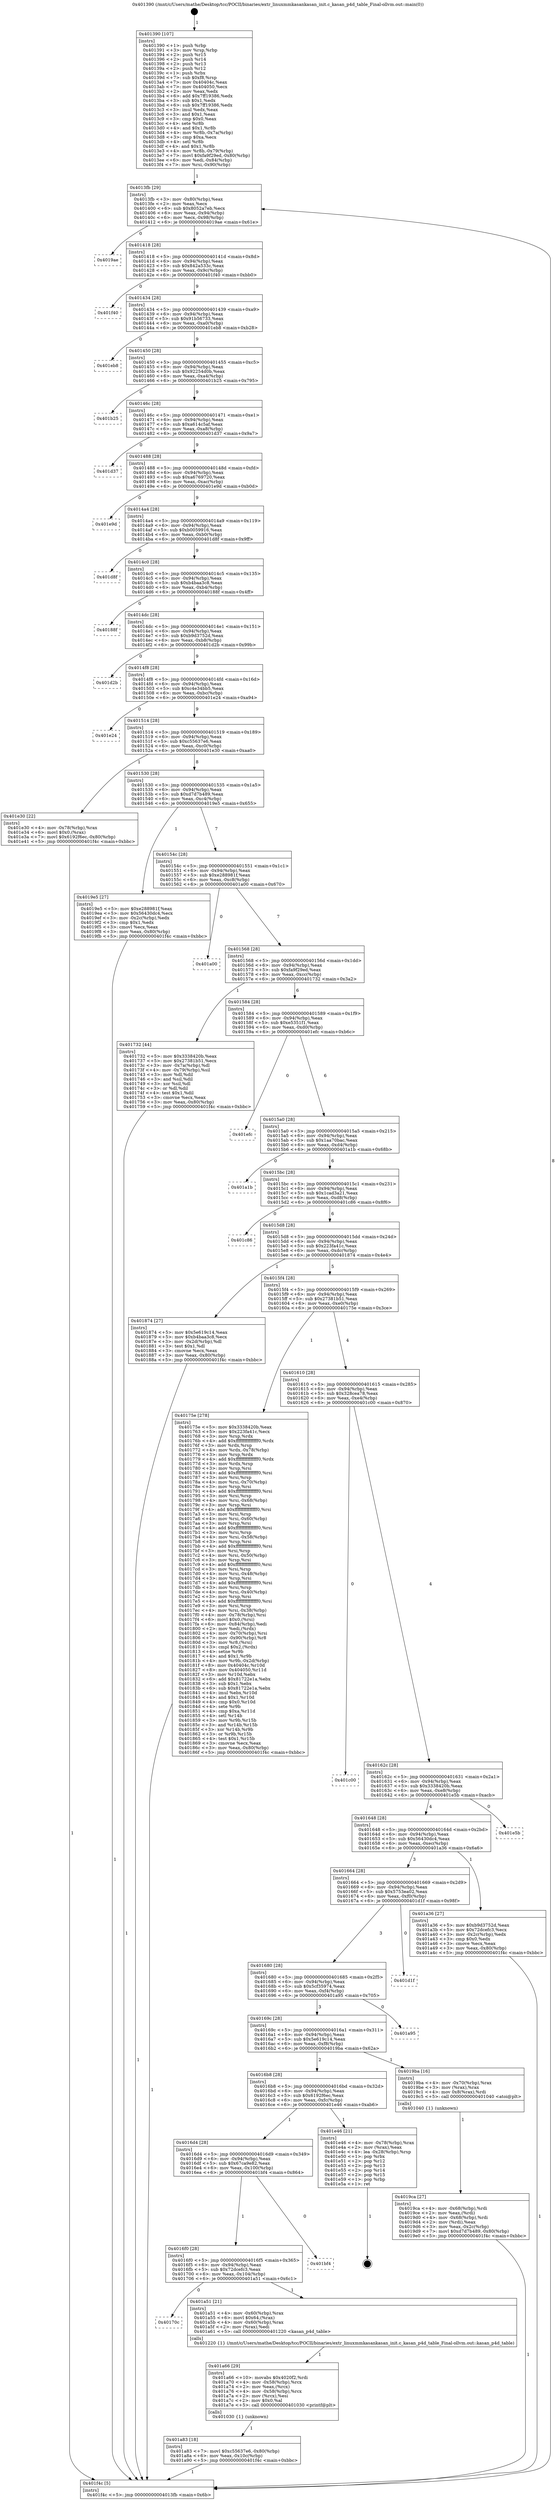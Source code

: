 digraph "0x401390" {
  label = "0x401390 (/mnt/c/Users/mathe/Desktop/tcc/POCII/binaries/extr_linuxmmkasankasan_init.c_kasan_p4d_table_Final-ollvm.out::main(0))"
  labelloc = "t"
  node[shape=record]

  Entry [label="",width=0.3,height=0.3,shape=circle,fillcolor=black,style=filled]
  "0x4013fb" [label="{
     0x4013fb [29]\l
     | [instrs]\l
     &nbsp;&nbsp;0x4013fb \<+3\>: mov -0x80(%rbp),%eax\l
     &nbsp;&nbsp;0x4013fe \<+2\>: mov %eax,%ecx\l
     &nbsp;&nbsp;0x401400 \<+6\>: sub $0x8052a7eb,%ecx\l
     &nbsp;&nbsp;0x401406 \<+6\>: mov %eax,-0x94(%rbp)\l
     &nbsp;&nbsp;0x40140c \<+6\>: mov %ecx,-0x98(%rbp)\l
     &nbsp;&nbsp;0x401412 \<+6\>: je 00000000004019ae \<main+0x61e\>\l
  }"]
  "0x4019ae" [label="{
     0x4019ae\l
  }", style=dashed]
  "0x401418" [label="{
     0x401418 [28]\l
     | [instrs]\l
     &nbsp;&nbsp;0x401418 \<+5\>: jmp 000000000040141d \<main+0x8d\>\l
     &nbsp;&nbsp;0x40141d \<+6\>: mov -0x94(%rbp),%eax\l
     &nbsp;&nbsp;0x401423 \<+5\>: sub $0x842a533c,%eax\l
     &nbsp;&nbsp;0x401428 \<+6\>: mov %eax,-0x9c(%rbp)\l
     &nbsp;&nbsp;0x40142e \<+6\>: je 0000000000401f40 \<main+0xbb0\>\l
  }"]
  Exit [label="",width=0.3,height=0.3,shape=circle,fillcolor=black,style=filled,peripheries=2]
  "0x401f40" [label="{
     0x401f40\l
  }", style=dashed]
  "0x401434" [label="{
     0x401434 [28]\l
     | [instrs]\l
     &nbsp;&nbsp;0x401434 \<+5\>: jmp 0000000000401439 \<main+0xa9\>\l
     &nbsp;&nbsp;0x401439 \<+6\>: mov -0x94(%rbp),%eax\l
     &nbsp;&nbsp;0x40143f \<+5\>: sub $0x91b56733,%eax\l
     &nbsp;&nbsp;0x401444 \<+6\>: mov %eax,-0xa0(%rbp)\l
     &nbsp;&nbsp;0x40144a \<+6\>: je 0000000000401eb8 \<main+0xb28\>\l
  }"]
  "0x401a83" [label="{
     0x401a83 [18]\l
     | [instrs]\l
     &nbsp;&nbsp;0x401a83 \<+7\>: movl $0xc55637e6,-0x80(%rbp)\l
     &nbsp;&nbsp;0x401a8a \<+6\>: mov %eax,-0x10c(%rbp)\l
     &nbsp;&nbsp;0x401a90 \<+5\>: jmp 0000000000401f4c \<main+0xbbc\>\l
  }"]
  "0x401eb8" [label="{
     0x401eb8\l
  }", style=dashed]
  "0x401450" [label="{
     0x401450 [28]\l
     | [instrs]\l
     &nbsp;&nbsp;0x401450 \<+5\>: jmp 0000000000401455 \<main+0xc5\>\l
     &nbsp;&nbsp;0x401455 \<+6\>: mov -0x94(%rbp),%eax\l
     &nbsp;&nbsp;0x40145b \<+5\>: sub $0x92254d0b,%eax\l
     &nbsp;&nbsp;0x401460 \<+6\>: mov %eax,-0xa4(%rbp)\l
     &nbsp;&nbsp;0x401466 \<+6\>: je 0000000000401b25 \<main+0x795\>\l
  }"]
  "0x401a66" [label="{
     0x401a66 [29]\l
     | [instrs]\l
     &nbsp;&nbsp;0x401a66 \<+10\>: movabs $0x4020f2,%rdi\l
     &nbsp;&nbsp;0x401a70 \<+4\>: mov -0x58(%rbp),%rcx\l
     &nbsp;&nbsp;0x401a74 \<+2\>: mov %eax,(%rcx)\l
     &nbsp;&nbsp;0x401a76 \<+4\>: mov -0x58(%rbp),%rcx\l
     &nbsp;&nbsp;0x401a7a \<+2\>: mov (%rcx),%esi\l
     &nbsp;&nbsp;0x401a7c \<+2\>: mov $0x0,%al\l
     &nbsp;&nbsp;0x401a7e \<+5\>: call 0000000000401030 \<printf@plt\>\l
     | [calls]\l
     &nbsp;&nbsp;0x401030 \{1\} (unknown)\l
  }"]
  "0x401b25" [label="{
     0x401b25\l
  }", style=dashed]
  "0x40146c" [label="{
     0x40146c [28]\l
     | [instrs]\l
     &nbsp;&nbsp;0x40146c \<+5\>: jmp 0000000000401471 \<main+0xe1\>\l
     &nbsp;&nbsp;0x401471 \<+6\>: mov -0x94(%rbp),%eax\l
     &nbsp;&nbsp;0x401477 \<+5\>: sub $0xa614c5af,%eax\l
     &nbsp;&nbsp;0x40147c \<+6\>: mov %eax,-0xa8(%rbp)\l
     &nbsp;&nbsp;0x401482 \<+6\>: je 0000000000401d37 \<main+0x9a7\>\l
  }"]
  "0x40170c" [label="{
     0x40170c\l
  }", style=dashed]
  "0x401d37" [label="{
     0x401d37\l
  }", style=dashed]
  "0x401488" [label="{
     0x401488 [28]\l
     | [instrs]\l
     &nbsp;&nbsp;0x401488 \<+5\>: jmp 000000000040148d \<main+0xfd\>\l
     &nbsp;&nbsp;0x40148d \<+6\>: mov -0x94(%rbp),%eax\l
     &nbsp;&nbsp;0x401493 \<+5\>: sub $0xa6769720,%eax\l
     &nbsp;&nbsp;0x401498 \<+6\>: mov %eax,-0xac(%rbp)\l
     &nbsp;&nbsp;0x40149e \<+6\>: je 0000000000401e9d \<main+0xb0d\>\l
  }"]
  "0x401a51" [label="{
     0x401a51 [21]\l
     | [instrs]\l
     &nbsp;&nbsp;0x401a51 \<+4\>: mov -0x60(%rbp),%rax\l
     &nbsp;&nbsp;0x401a55 \<+6\>: movl $0x64,(%rax)\l
     &nbsp;&nbsp;0x401a5b \<+4\>: mov -0x60(%rbp),%rax\l
     &nbsp;&nbsp;0x401a5f \<+2\>: mov (%rax),%edi\l
     &nbsp;&nbsp;0x401a61 \<+5\>: call 0000000000401220 \<kasan_p4d_table\>\l
     | [calls]\l
     &nbsp;&nbsp;0x401220 \{1\} (/mnt/c/Users/mathe/Desktop/tcc/POCII/binaries/extr_linuxmmkasankasan_init.c_kasan_p4d_table_Final-ollvm.out::kasan_p4d_table)\l
  }"]
  "0x401e9d" [label="{
     0x401e9d\l
  }", style=dashed]
  "0x4014a4" [label="{
     0x4014a4 [28]\l
     | [instrs]\l
     &nbsp;&nbsp;0x4014a4 \<+5\>: jmp 00000000004014a9 \<main+0x119\>\l
     &nbsp;&nbsp;0x4014a9 \<+6\>: mov -0x94(%rbp),%eax\l
     &nbsp;&nbsp;0x4014af \<+5\>: sub $0xb0059916,%eax\l
     &nbsp;&nbsp;0x4014b4 \<+6\>: mov %eax,-0xb0(%rbp)\l
     &nbsp;&nbsp;0x4014ba \<+6\>: je 0000000000401d8f \<main+0x9ff\>\l
  }"]
  "0x4016f0" [label="{
     0x4016f0 [28]\l
     | [instrs]\l
     &nbsp;&nbsp;0x4016f0 \<+5\>: jmp 00000000004016f5 \<main+0x365\>\l
     &nbsp;&nbsp;0x4016f5 \<+6\>: mov -0x94(%rbp),%eax\l
     &nbsp;&nbsp;0x4016fb \<+5\>: sub $0x72dcefc3,%eax\l
     &nbsp;&nbsp;0x401700 \<+6\>: mov %eax,-0x104(%rbp)\l
     &nbsp;&nbsp;0x401706 \<+6\>: je 0000000000401a51 \<main+0x6c1\>\l
  }"]
  "0x401d8f" [label="{
     0x401d8f\l
  }", style=dashed]
  "0x4014c0" [label="{
     0x4014c0 [28]\l
     | [instrs]\l
     &nbsp;&nbsp;0x4014c0 \<+5\>: jmp 00000000004014c5 \<main+0x135\>\l
     &nbsp;&nbsp;0x4014c5 \<+6\>: mov -0x94(%rbp),%eax\l
     &nbsp;&nbsp;0x4014cb \<+5\>: sub $0xb4baa3c8,%eax\l
     &nbsp;&nbsp;0x4014d0 \<+6\>: mov %eax,-0xb4(%rbp)\l
     &nbsp;&nbsp;0x4014d6 \<+6\>: je 000000000040188f \<main+0x4ff\>\l
  }"]
  "0x401bf4" [label="{
     0x401bf4\l
  }", style=dashed]
  "0x40188f" [label="{
     0x40188f\l
  }", style=dashed]
  "0x4014dc" [label="{
     0x4014dc [28]\l
     | [instrs]\l
     &nbsp;&nbsp;0x4014dc \<+5\>: jmp 00000000004014e1 \<main+0x151\>\l
     &nbsp;&nbsp;0x4014e1 \<+6\>: mov -0x94(%rbp),%eax\l
     &nbsp;&nbsp;0x4014e7 \<+5\>: sub $0xb9d3752d,%eax\l
     &nbsp;&nbsp;0x4014ec \<+6\>: mov %eax,-0xb8(%rbp)\l
     &nbsp;&nbsp;0x4014f2 \<+6\>: je 0000000000401d2b \<main+0x99b\>\l
  }"]
  "0x4016d4" [label="{
     0x4016d4 [28]\l
     | [instrs]\l
     &nbsp;&nbsp;0x4016d4 \<+5\>: jmp 00000000004016d9 \<main+0x349\>\l
     &nbsp;&nbsp;0x4016d9 \<+6\>: mov -0x94(%rbp),%eax\l
     &nbsp;&nbsp;0x4016df \<+5\>: sub $0x67ca9e82,%eax\l
     &nbsp;&nbsp;0x4016e4 \<+6\>: mov %eax,-0x100(%rbp)\l
     &nbsp;&nbsp;0x4016ea \<+6\>: je 0000000000401bf4 \<main+0x864\>\l
  }"]
  "0x401d2b" [label="{
     0x401d2b\l
  }", style=dashed]
  "0x4014f8" [label="{
     0x4014f8 [28]\l
     | [instrs]\l
     &nbsp;&nbsp;0x4014f8 \<+5\>: jmp 00000000004014fd \<main+0x16d\>\l
     &nbsp;&nbsp;0x4014fd \<+6\>: mov -0x94(%rbp),%eax\l
     &nbsp;&nbsp;0x401503 \<+5\>: sub $0xc4e34bb5,%eax\l
     &nbsp;&nbsp;0x401508 \<+6\>: mov %eax,-0xbc(%rbp)\l
     &nbsp;&nbsp;0x40150e \<+6\>: je 0000000000401e24 \<main+0xa94\>\l
  }"]
  "0x401e46" [label="{
     0x401e46 [21]\l
     | [instrs]\l
     &nbsp;&nbsp;0x401e46 \<+4\>: mov -0x78(%rbp),%rax\l
     &nbsp;&nbsp;0x401e4a \<+2\>: mov (%rax),%eax\l
     &nbsp;&nbsp;0x401e4c \<+4\>: lea -0x28(%rbp),%rsp\l
     &nbsp;&nbsp;0x401e50 \<+1\>: pop %rbx\l
     &nbsp;&nbsp;0x401e51 \<+2\>: pop %r12\l
     &nbsp;&nbsp;0x401e53 \<+2\>: pop %r13\l
     &nbsp;&nbsp;0x401e55 \<+2\>: pop %r14\l
     &nbsp;&nbsp;0x401e57 \<+2\>: pop %r15\l
     &nbsp;&nbsp;0x401e59 \<+1\>: pop %rbp\l
     &nbsp;&nbsp;0x401e5a \<+1\>: ret\l
  }"]
  "0x401e24" [label="{
     0x401e24\l
  }", style=dashed]
  "0x401514" [label="{
     0x401514 [28]\l
     | [instrs]\l
     &nbsp;&nbsp;0x401514 \<+5\>: jmp 0000000000401519 \<main+0x189\>\l
     &nbsp;&nbsp;0x401519 \<+6\>: mov -0x94(%rbp),%eax\l
     &nbsp;&nbsp;0x40151f \<+5\>: sub $0xc55637e6,%eax\l
     &nbsp;&nbsp;0x401524 \<+6\>: mov %eax,-0xc0(%rbp)\l
     &nbsp;&nbsp;0x40152a \<+6\>: je 0000000000401e30 \<main+0xaa0\>\l
  }"]
  "0x4019ca" [label="{
     0x4019ca [27]\l
     | [instrs]\l
     &nbsp;&nbsp;0x4019ca \<+4\>: mov -0x68(%rbp),%rdi\l
     &nbsp;&nbsp;0x4019ce \<+2\>: mov %eax,(%rdi)\l
     &nbsp;&nbsp;0x4019d0 \<+4\>: mov -0x68(%rbp),%rdi\l
     &nbsp;&nbsp;0x4019d4 \<+2\>: mov (%rdi),%eax\l
     &nbsp;&nbsp;0x4019d6 \<+3\>: mov %eax,-0x2c(%rbp)\l
     &nbsp;&nbsp;0x4019d9 \<+7\>: movl $0xd7d7b489,-0x80(%rbp)\l
     &nbsp;&nbsp;0x4019e0 \<+5\>: jmp 0000000000401f4c \<main+0xbbc\>\l
  }"]
  "0x401e30" [label="{
     0x401e30 [22]\l
     | [instrs]\l
     &nbsp;&nbsp;0x401e30 \<+4\>: mov -0x78(%rbp),%rax\l
     &nbsp;&nbsp;0x401e34 \<+6\>: movl $0x0,(%rax)\l
     &nbsp;&nbsp;0x401e3a \<+7\>: movl $0x6192f6ec,-0x80(%rbp)\l
     &nbsp;&nbsp;0x401e41 \<+5\>: jmp 0000000000401f4c \<main+0xbbc\>\l
  }"]
  "0x401530" [label="{
     0x401530 [28]\l
     | [instrs]\l
     &nbsp;&nbsp;0x401530 \<+5\>: jmp 0000000000401535 \<main+0x1a5\>\l
     &nbsp;&nbsp;0x401535 \<+6\>: mov -0x94(%rbp),%eax\l
     &nbsp;&nbsp;0x40153b \<+5\>: sub $0xd7d7b489,%eax\l
     &nbsp;&nbsp;0x401540 \<+6\>: mov %eax,-0xc4(%rbp)\l
     &nbsp;&nbsp;0x401546 \<+6\>: je 00000000004019e5 \<main+0x655\>\l
  }"]
  "0x4016b8" [label="{
     0x4016b8 [28]\l
     | [instrs]\l
     &nbsp;&nbsp;0x4016b8 \<+5\>: jmp 00000000004016bd \<main+0x32d\>\l
     &nbsp;&nbsp;0x4016bd \<+6\>: mov -0x94(%rbp),%eax\l
     &nbsp;&nbsp;0x4016c3 \<+5\>: sub $0x6192f6ec,%eax\l
     &nbsp;&nbsp;0x4016c8 \<+6\>: mov %eax,-0xfc(%rbp)\l
     &nbsp;&nbsp;0x4016ce \<+6\>: je 0000000000401e46 \<main+0xab6\>\l
  }"]
  "0x4019e5" [label="{
     0x4019e5 [27]\l
     | [instrs]\l
     &nbsp;&nbsp;0x4019e5 \<+5\>: mov $0xe288981f,%eax\l
     &nbsp;&nbsp;0x4019ea \<+5\>: mov $0x56430dc4,%ecx\l
     &nbsp;&nbsp;0x4019ef \<+3\>: mov -0x2c(%rbp),%edx\l
     &nbsp;&nbsp;0x4019f2 \<+3\>: cmp $0x1,%edx\l
     &nbsp;&nbsp;0x4019f5 \<+3\>: cmovl %ecx,%eax\l
     &nbsp;&nbsp;0x4019f8 \<+3\>: mov %eax,-0x80(%rbp)\l
     &nbsp;&nbsp;0x4019fb \<+5\>: jmp 0000000000401f4c \<main+0xbbc\>\l
  }"]
  "0x40154c" [label="{
     0x40154c [28]\l
     | [instrs]\l
     &nbsp;&nbsp;0x40154c \<+5\>: jmp 0000000000401551 \<main+0x1c1\>\l
     &nbsp;&nbsp;0x401551 \<+6\>: mov -0x94(%rbp),%eax\l
     &nbsp;&nbsp;0x401557 \<+5\>: sub $0xe288981f,%eax\l
     &nbsp;&nbsp;0x40155c \<+6\>: mov %eax,-0xc8(%rbp)\l
     &nbsp;&nbsp;0x401562 \<+6\>: je 0000000000401a00 \<main+0x670\>\l
  }"]
  "0x4019ba" [label="{
     0x4019ba [16]\l
     | [instrs]\l
     &nbsp;&nbsp;0x4019ba \<+4\>: mov -0x70(%rbp),%rax\l
     &nbsp;&nbsp;0x4019be \<+3\>: mov (%rax),%rax\l
     &nbsp;&nbsp;0x4019c1 \<+4\>: mov 0x8(%rax),%rdi\l
     &nbsp;&nbsp;0x4019c5 \<+5\>: call 0000000000401040 \<atoi@plt\>\l
     | [calls]\l
     &nbsp;&nbsp;0x401040 \{1\} (unknown)\l
  }"]
  "0x401a00" [label="{
     0x401a00\l
  }", style=dashed]
  "0x401568" [label="{
     0x401568 [28]\l
     | [instrs]\l
     &nbsp;&nbsp;0x401568 \<+5\>: jmp 000000000040156d \<main+0x1dd\>\l
     &nbsp;&nbsp;0x40156d \<+6\>: mov -0x94(%rbp),%eax\l
     &nbsp;&nbsp;0x401573 \<+5\>: sub $0xfa9f29ed,%eax\l
     &nbsp;&nbsp;0x401578 \<+6\>: mov %eax,-0xcc(%rbp)\l
     &nbsp;&nbsp;0x40157e \<+6\>: je 0000000000401732 \<main+0x3a2\>\l
  }"]
  "0x40169c" [label="{
     0x40169c [28]\l
     | [instrs]\l
     &nbsp;&nbsp;0x40169c \<+5\>: jmp 00000000004016a1 \<main+0x311\>\l
     &nbsp;&nbsp;0x4016a1 \<+6\>: mov -0x94(%rbp),%eax\l
     &nbsp;&nbsp;0x4016a7 \<+5\>: sub $0x5e619c14,%eax\l
     &nbsp;&nbsp;0x4016ac \<+6\>: mov %eax,-0xf8(%rbp)\l
     &nbsp;&nbsp;0x4016b2 \<+6\>: je 00000000004019ba \<main+0x62a\>\l
  }"]
  "0x401732" [label="{
     0x401732 [44]\l
     | [instrs]\l
     &nbsp;&nbsp;0x401732 \<+5\>: mov $0x3338420b,%eax\l
     &nbsp;&nbsp;0x401737 \<+5\>: mov $0x27381b51,%ecx\l
     &nbsp;&nbsp;0x40173c \<+3\>: mov -0x7a(%rbp),%dl\l
     &nbsp;&nbsp;0x40173f \<+4\>: mov -0x79(%rbp),%sil\l
     &nbsp;&nbsp;0x401743 \<+3\>: mov %dl,%dil\l
     &nbsp;&nbsp;0x401746 \<+3\>: and %sil,%dil\l
     &nbsp;&nbsp;0x401749 \<+3\>: xor %sil,%dl\l
     &nbsp;&nbsp;0x40174c \<+3\>: or %dl,%dil\l
     &nbsp;&nbsp;0x40174f \<+4\>: test $0x1,%dil\l
     &nbsp;&nbsp;0x401753 \<+3\>: cmovne %ecx,%eax\l
     &nbsp;&nbsp;0x401756 \<+3\>: mov %eax,-0x80(%rbp)\l
     &nbsp;&nbsp;0x401759 \<+5\>: jmp 0000000000401f4c \<main+0xbbc\>\l
  }"]
  "0x401584" [label="{
     0x401584 [28]\l
     | [instrs]\l
     &nbsp;&nbsp;0x401584 \<+5\>: jmp 0000000000401589 \<main+0x1f9\>\l
     &nbsp;&nbsp;0x401589 \<+6\>: mov -0x94(%rbp),%eax\l
     &nbsp;&nbsp;0x40158f \<+5\>: sub $0xe5351f1,%eax\l
     &nbsp;&nbsp;0x401594 \<+6\>: mov %eax,-0xd0(%rbp)\l
     &nbsp;&nbsp;0x40159a \<+6\>: je 0000000000401efc \<main+0xb6c\>\l
  }"]
  "0x401f4c" [label="{
     0x401f4c [5]\l
     | [instrs]\l
     &nbsp;&nbsp;0x401f4c \<+5\>: jmp 00000000004013fb \<main+0x6b\>\l
  }"]
  "0x401390" [label="{
     0x401390 [107]\l
     | [instrs]\l
     &nbsp;&nbsp;0x401390 \<+1\>: push %rbp\l
     &nbsp;&nbsp;0x401391 \<+3\>: mov %rsp,%rbp\l
     &nbsp;&nbsp;0x401394 \<+2\>: push %r15\l
     &nbsp;&nbsp;0x401396 \<+2\>: push %r14\l
     &nbsp;&nbsp;0x401398 \<+2\>: push %r13\l
     &nbsp;&nbsp;0x40139a \<+2\>: push %r12\l
     &nbsp;&nbsp;0x40139c \<+1\>: push %rbx\l
     &nbsp;&nbsp;0x40139d \<+7\>: sub $0xf8,%rsp\l
     &nbsp;&nbsp;0x4013a4 \<+7\>: mov 0x40404c,%eax\l
     &nbsp;&nbsp;0x4013ab \<+7\>: mov 0x404050,%ecx\l
     &nbsp;&nbsp;0x4013b2 \<+2\>: mov %eax,%edx\l
     &nbsp;&nbsp;0x4013b4 \<+6\>: add $0x7ff19386,%edx\l
     &nbsp;&nbsp;0x4013ba \<+3\>: sub $0x1,%edx\l
     &nbsp;&nbsp;0x4013bd \<+6\>: sub $0x7ff19386,%edx\l
     &nbsp;&nbsp;0x4013c3 \<+3\>: imul %edx,%eax\l
     &nbsp;&nbsp;0x4013c6 \<+3\>: and $0x1,%eax\l
     &nbsp;&nbsp;0x4013c9 \<+3\>: cmp $0x0,%eax\l
     &nbsp;&nbsp;0x4013cc \<+4\>: sete %r8b\l
     &nbsp;&nbsp;0x4013d0 \<+4\>: and $0x1,%r8b\l
     &nbsp;&nbsp;0x4013d4 \<+4\>: mov %r8b,-0x7a(%rbp)\l
     &nbsp;&nbsp;0x4013d8 \<+3\>: cmp $0xa,%ecx\l
     &nbsp;&nbsp;0x4013db \<+4\>: setl %r8b\l
     &nbsp;&nbsp;0x4013df \<+4\>: and $0x1,%r8b\l
     &nbsp;&nbsp;0x4013e3 \<+4\>: mov %r8b,-0x79(%rbp)\l
     &nbsp;&nbsp;0x4013e7 \<+7\>: movl $0xfa9f29ed,-0x80(%rbp)\l
     &nbsp;&nbsp;0x4013ee \<+6\>: mov %edi,-0x84(%rbp)\l
     &nbsp;&nbsp;0x4013f4 \<+7\>: mov %rsi,-0x90(%rbp)\l
  }"]
  "0x401a95" [label="{
     0x401a95\l
  }", style=dashed]
  "0x401efc" [label="{
     0x401efc\l
  }", style=dashed]
  "0x4015a0" [label="{
     0x4015a0 [28]\l
     | [instrs]\l
     &nbsp;&nbsp;0x4015a0 \<+5\>: jmp 00000000004015a5 \<main+0x215\>\l
     &nbsp;&nbsp;0x4015a5 \<+6\>: mov -0x94(%rbp),%eax\l
     &nbsp;&nbsp;0x4015ab \<+5\>: sub $0x1aa70bac,%eax\l
     &nbsp;&nbsp;0x4015b0 \<+6\>: mov %eax,-0xd4(%rbp)\l
     &nbsp;&nbsp;0x4015b6 \<+6\>: je 0000000000401a1b \<main+0x68b\>\l
  }"]
  "0x401680" [label="{
     0x401680 [28]\l
     | [instrs]\l
     &nbsp;&nbsp;0x401680 \<+5\>: jmp 0000000000401685 \<main+0x2f5\>\l
     &nbsp;&nbsp;0x401685 \<+6\>: mov -0x94(%rbp),%eax\l
     &nbsp;&nbsp;0x40168b \<+5\>: sub $0x5cf35974,%eax\l
     &nbsp;&nbsp;0x401690 \<+6\>: mov %eax,-0xf4(%rbp)\l
     &nbsp;&nbsp;0x401696 \<+6\>: je 0000000000401a95 \<main+0x705\>\l
  }"]
  "0x401a1b" [label="{
     0x401a1b\l
  }", style=dashed]
  "0x4015bc" [label="{
     0x4015bc [28]\l
     | [instrs]\l
     &nbsp;&nbsp;0x4015bc \<+5\>: jmp 00000000004015c1 \<main+0x231\>\l
     &nbsp;&nbsp;0x4015c1 \<+6\>: mov -0x94(%rbp),%eax\l
     &nbsp;&nbsp;0x4015c7 \<+5\>: sub $0x1cad3a21,%eax\l
     &nbsp;&nbsp;0x4015cc \<+6\>: mov %eax,-0xd8(%rbp)\l
     &nbsp;&nbsp;0x4015d2 \<+6\>: je 0000000000401c86 \<main+0x8f6\>\l
  }"]
  "0x401d1f" [label="{
     0x401d1f\l
  }", style=dashed]
  "0x401c86" [label="{
     0x401c86\l
  }", style=dashed]
  "0x4015d8" [label="{
     0x4015d8 [28]\l
     | [instrs]\l
     &nbsp;&nbsp;0x4015d8 \<+5\>: jmp 00000000004015dd \<main+0x24d\>\l
     &nbsp;&nbsp;0x4015dd \<+6\>: mov -0x94(%rbp),%eax\l
     &nbsp;&nbsp;0x4015e3 \<+5\>: sub $0x223fa41c,%eax\l
     &nbsp;&nbsp;0x4015e8 \<+6\>: mov %eax,-0xdc(%rbp)\l
     &nbsp;&nbsp;0x4015ee \<+6\>: je 0000000000401874 \<main+0x4e4\>\l
  }"]
  "0x401664" [label="{
     0x401664 [28]\l
     | [instrs]\l
     &nbsp;&nbsp;0x401664 \<+5\>: jmp 0000000000401669 \<main+0x2d9\>\l
     &nbsp;&nbsp;0x401669 \<+6\>: mov -0x94(%rbp),%eax\l
     &nbsp;&nbsp;0x40166f \<+5\>: sub $0x5753ea02,%eax\l
     &nbsp;&nbsp;0x401674 \<+6\>: mov %eax,-0xf0(%rbp)\l
     &nbsp;&nbsp;0x40167a \<+6\>: je 0000000000401d1f \<main+0x98f\>\l
  }"]
  "0x401874" [label="{
     0x401874 [27]\l
     | [instrs]\l
     &nbsp;&nbsp;0x401874 \<+5\>: mov $0x5e619c14,%eax\l
     &nbsp;&nbsp;0x401879 \<+5\>: mov $0xb4baa3c8,%ecx\l
     &nbsp;&nbsp;0x40187e \<+3\>: mov -0x2d(%rbp),%dl\l
     &nbsp;&nbsp;0x401881 \<+3\>: test $0x1,%dl\l
     &nbsp;&nbsp;0x401884 \<+3\>: cmovne %ecx,%eax\l
     &nbsp;&nbsp;0x401887 \<+3\>: mov %eax,-0x80(%rbp)\l
     &nbsp;&nbsp;0x40188a \<+5\>: jmp 0000000000401f4c \<main+0xbbc\>\l
  }"]
  "0x4015f4" [label="{
     0x4015f4 [28]\l
     | [instrs]\l
     &nbsp;&nbsp;0x4015f4 \<+5\>: jmp 00000000004015f9 \<main+0x269\>\l
     &nbsp;&nbsp;0x4015f9 \<+6\>: mov -0x94(%rbp),%eax\l
     &nbsp;&nbsp;0x4015ff \<+5\>: sub $0x27381b51,%eax\l
     &nbsp;&nbsp;0x401604 \<+6\>: mov %eax,-0xe0(%rbp)\l
     &nbsp;&nbsp;0x40160a \<+6\>: je 000000000040175e \<main+0x3ce\>\l
  }"]
  "0x401a36" [label="{
     0x401a36 [27]\l
     | [instrs]\l
     &nbsp;&nbsp;0x401a36 \<+5\>: mov $0xb9d3752d,%eax\l
     &nbsp;&nbsp;0x401a3b \<+5\>: mov $0x72dcefc3,%ecx\l
     &nbsp;&nbsp;0x401a40 \<+3\>: mov -0x2c(%rbp),%edx\l
     &nbsp;&nbsp;0x401a43 \<+3\>: cmp $0x0,%edx\l
     &nbsp;&nbsp;0x401a46 \<+3\>: cmove %ecx,%eax\l
     &nbsp;&nbsp;0x401a49 \<+3\>: mov %eax,-0x80(%rbp)\l
     &nbsp;&nbsp;0x401a4c \<+5\>: jmp 0000000000401f4c \<main+0xbbc\>\l
  }"]
  "0x40175e" [label="{
     0x40175e [278]\l
     | [instrs]\l
     &nbsp;&nbsp;0x40175e \<+5\>: mov $0x3338420b,%eax\l
     &nbsp;&nbsp;0x401763 \<+5\>: mov $0x223fa41c,%ecx\l
     &nbsp;&nbsp;0x401768 \<+3\>: mov %rsp,%rdx\l
     &nbsp;&nbsp;0x40176b \<+4\>: add $0xfffffffffffffff0,%rdx\l
     &nbsp;&nbsp;0x40176f \<+3\>: mov %rdx,%rsp\l
     &nbsp;&nbsp;0x401772 \<+4\>: mov %rdx,-0x78(%rbp)\l
     &nbsp;&nbsp;0x401776 \<+3\>: mov %rsp,%rdx\l
     &nbsp;&nbsp;0x401779 \<+4\>: add $0xfffffffffffffff0,%rdx\l
     &nbsp;&nbsp;0x40177d \<+3\>: mov %rdx,%rsp\l
     &nbsp;&nbsp;0x401780 \<+3\>: mov %rsp,%rsi\l
     &nbsp;&nbsp;0x401783 \<+4\>: add $0xfffffffffffffff0,%rsi\l
     &nbsp;&nbsp;0x401787 \<+3\>: mov %rsi,%rsp\l
     &nbsp;&nbsp;0x40178a \<+4\>: mov %rsi,-0x70(%rbp)\l
     &nbsp;&nbsp;0x40178e \<+3\>: mov %rsp,%rsi\l
     &nbsp;&nbsp;0x401791 \<+4\>: add $0xfffffffffffffff0,%rsi\l
     &nbsp;&nbsp;0x401795 \<+3\>: mov %rsi,%rsp\l
     &nbsp;&nbsp;0x401798 \<+4\>: mov %rsi,-0x68(%rbp)\l
     &nbsp;&nbsp;0x40179c \<+3\>: mov %rsp,%rsi\l
     &nbsp;&nbsp;0x40179f \<+4\>: add $0xfffffffffffffff0,%rsi\l
     &nbsp;&nbsp;0x4017a3 \<+3\>: mov %rsi,%rsp\l
     &nbsp;&nbsp;0x4017a6 \<+4\>: mov %rsi,-0x60(%rbp)\l
     &nbsp;&nbsp;0x4017aa \<+3\>: mov %rsp,%rsi\l
     &nbsp;&nbsp;0x4017ad \<+4\>: add $0xfffffffffffffff0,%rsi\l
     &nbsp;&nbsp;0x4017b1 \<+3\>: mov %rsi,%rsp\l
     &nbsp;&nbsp;0x4017b4 \<+4\>: mov %rsi,-0x58(%rbp)\l
     &nbsp;&nbsp;0x4017b8 \<+3\>: mov %rsp,%rsi\l
     &nbsp;&nbsp;0x4017bb \<+4\>: add $0xfffffffffffffff0,%rsi\l
     &nbsp;&nbsp;0x4017bf \<+3\>: mov %rsi,%rsp\l
     &nbsp;&nbsp;0x4017c2 \<+4\>: mov %rsi,-0x50(%rbp)\l
     &nbsp;&nbsp;0x4017c6 \<+3\>: mov %rsp,%rsi\l
     &nbsp;&nbsp;0x4017c9 \<+4\>: add $0xfffffffffffffff0,%rsi\l
     &nbsp;&nbsp;0x4017cd \<+3\>: mov %rsi,%rsp\l
     &nbsp;&nbsp;0x4017d0 \<+4\>: mov %rsi,-0x48(%rbp)\l
     &nbsp;&nbsp;0x4017d4 \<+3\>: mov %rsp,%rsi\l
     &nbsp;&nbsp;0x4017d7 \<+4\>: add $0xfffffffffffffff0,%rsi\l
     &nbsp;&nbsp;0x4017db \<+3\>: mov %rsi,%rsp\l
     &nbsp;&nbsp;0x4017de \<+4\>: mov %rsi,-0x40(%rbp)\l
     &nbsp;&nbsp;0x4017e2 \<+3\>: mov %rsp,%rsi\l
     &nbsp;&nbsp;0x4017e5 \<+4\>: add $0xfffffffffffffff0,%rsi\l
     &nbsp;&nbsp;0x4017e9 \<+3\>: mov %rsi,%rsp\l
     &nbsp;&nbsp;0x4017ec \<+4\>: mov %rsi,-0x38(%rbp)\l
     &nbsp;&nbsp;0x4017f0 \<+4\>: mov -0x78(%rbp),%rsi\l
     &nbsp;&nbsp;0x4017f4 \<+6\>: movl $0x0,(%rsi)\l
     &nbsp;&nbsp;0x4017fa \<+6\>: mov -0x84(%rbp),%edi\l
     &nbsp;&nbsp;0x401800 \<+2\>: mov %edi,(%rdx)\l
     &nbsp;&nbsp;0x401802 \<+4\>: mov -0x70(%rbp),%rsi\l
     &nbsp;&nbsp;0x401806 \<+7\>: mov -0x90(%rbp),%r8\l
     &nbsp;&nbsp;0x40180d \<+3\>: mov %r8,(%rsi)\l
     &nbsp;&nbsp;0x401810 \<+3\>: cmpl $0x2,(%rdx)\l
     &nbsp;&nbsp;0x401813 \<+4\>: setne %r9b\l
     &nbsp;&nbsp;0x401817 \<+4\>: and $0x1,%r9b\l
     &nbsp;&nbsp;0x40181b \<+4\>: mov %r9b,-0x2d(%rbp)\l
     &nbsp;&nbsp;0x40181f \<+8\>: mov 0x40404c,%r10d\l
     &nbsp;&nbsp;0x401827 \<+8\>: mov 0x404050,%r11d\l
     &nbsp;&nbsp;0x40182f \<+3\>: mov %r10d,%ebx\l
     &nbsp;&nbsp;0x401832 \<+6\>: add $0x81722e1a,%ebx\l
     &nbsp;&nbsp;0x401838 \<+3\>: sub $0x1,%ebx\l
     &nbsp;&nbsp;0x40183b \<+6\>: sub $0x81722e1a,%ebx\l
     &nbsp;&nbsp;0x401841 \<+4\>: imul %ebx,%r10d\l
     &nbsp;&nbsp;0x401845 \<+4\>: and $0x1,%r10d\l
     &nbsp;&nbsp;0x401849 \<+4\>: cmp $0x0,%r10d\l
     &nbsp;&nbsp;0x40184d \<+4\>: sete %r9b\l
     &nbsp;&nbsp;0x401851 \<+4\>: cmp $0xa,%r11d\l
     &nbsp;&nbsp;0x401855 \<+4\>: setl %r14b\l
     &nbsp;&nbsp;0x401859 \<+3\>: mov %r9b,%r15b\l
     &nbsp;&nbsp;0x40185c \<+3\>: and %r14b,%r15b\l
     &nbsp;&nbsp;0x40185f \<+3\>: xor %r14b,%r9b\l
     &nbsp;&nbsp;0x401862 \<+3\>: or %r9b,%r15b\l
     &nbsp;&nbsp;0x401865 \<+4\>: test $0x1,%r15b\l
     &nbsp;&nbsp;0x401869 \<+3\>: cmovne %ecx,%eax\l
     &nbsp;&nbsp;0x40186c \<+3\>: mov %eax,-0x80(%rbp)\l
     &nbsp;&nbsp;0x40186f \<+5\>: jmp 0000000000401f4c \<main+0xbbc\>\l
  }"]
  "0x401610" [label="{
     0x401610 [28]\l
     | [instrs]\l
     &nbsp;&nbsp;0x401610 \<+5\>: jmp 0000000000401615 \<main+0x285\>\l
     &nbsp;&nbsp;0x401615 \<+6\>: mov -0x94(%rbp),%eax\l
     &nbsp;&nbsp;0x40161b \<+5\>: sub $0x328cea78,%eax\l
     &nbsp;&nbsp;0x401620 \<+6\>: mov %eax,-0xe4(%rbp)\l
     &nbsp;&nbsp;0x401626 \<+6\>: je 0000000000401c00 \<main+0x870\>\l
  }"]
  "0x401648" [label="{
     0x401648 [28]\l
     | [instrs]\l
     &nbsp;&nbsp;0x401648 \<+5\>: jmp 000000000040164d \<main+0x2bd\>\l
     &nbsp;&nbsp;0x40164d \<+6\>: mov -0x94(%rbp),%eax\l
     &nbsp;&nbsp;0x401653 \<+5\>: sub $0x56430dc4,%eax\l
     &nbsp;&nbsp;0x401658 \<+6\>: mov %eax,-0xec(%rbp)\l
     &nbsp;&nbsp;0x40165e \<+6\>: je 0000000000401a36 \<main+0x6a6\>\l
  }"]
  "0x401e5b" [label="{
     0x401e5b\l
  }", style=dashed]
  "0x401c00" [label="{
     0x401c00\l
  }", style=dashed]
  "0x40162c" [label="{
     0x40162c [28]\l
     | [instrs]\l
     &nbsp;&nbsp;0x40162c \<+5\>: jmp 0000000000401631 \<main+0x2a1\>\l
     &nbsp;&nbsp;0x401631 \<+6\>: mov -0x94(%rbp),%eax\l
     &nbsp;&nbsp;0x401637 \<+5\>: sub $0x3338420b,%eax\l
     &nbsp;&nbsp;0x40163c \<+6\>: mov %eax,-0xe8(%rbp)\l
     &nbsp;&nbsp;0x401642 \<+6\>: je 0000000000401e5b \<main+0xacb\>\l
  }"]
  Entry -> "0x401390" [label=" 1"]
  "0x4013fb" -> "0x4019ae" [label=" 0"]
  "0x4013fb" -> "0x401418" [label=" 9"]
  "0x401e46" -> Exit [label=" 1"]
  "0x401418" -> "0x401f40" [label=" 0"]
  "0x401418" -> "0x401434" [label=" 9"]
  "0x401e30" -> "0x401f4c" [label=" 1"]
  "0x401434" -> "0x401eb8" [label=" 0"]
  "0x401434" -> "0x401450" [label=" 9"]
  "0x401a83" -> "0x401f4c" [label=" 1"]
  "0x401450" -> "0x401b25" [label=" 0"]
  "0x401450" -> "0x40146c" [label=" 9"]
  "0x401a66" -> "0x401a83" [label=" 1"]
  "0x40146c" -> "0x401d37" [label=" 0"]
  "0x40146c" -> "0x401488" [label=" 9"]
  "0x401a51" -> "0x401a66" [label=" 1"]
  "0x401488" -> "0x401e9d" [label=" 0"]
  "0x401488" -> "0x4014a4" [label=" 9"]
  "0x4016f0" -> "0x40170c" [label=" 0"]
  "0x4014a4" -> "0x401d8f" [label=" 0"]
  "0x4014a4" -> "0x4014c0" [label=" 9"]
  "0x4016f0" -> "0x401a51" [label=" 1"]
  "0x4014c0" -> "0x40188f" [label=" 0"]
  "0x4014c0" -> "0x4014dc" [label=" 9"]
  "0x4016d4" -> "0x4016f0" [label=" 1"]
  "0x4014dc" -> "0x401d2b" [label=" 0"]
  "0x4014dc" -> "0x4014f8" [label=" 9"]
  "0x4016d4" -> "0x401bf4" [label=" 0"]
  "0x4014f8" -> "0x401e24" [label=" 0"]
  "0x4014f8" -> "0x401514" [label=" 9"]
  "0x4016b8" -> "0x4016d4" [label=" 1"]
  "0x401514" -> "0x401e30" [label=" 1"]
  "0x401514" -> "0x401530" [label=" 8"]
  "0x4016b8" -> "0x401e46" [label=" 1"]
  "0x401530" -> "0x4019e5" [label=" 1"]
  "0x401530" -> "0x40154c" [label=" 7"]
  "0x401a36" -> "0x401f4c" [label=" 1"]
  "0x40154c" -> "0x401a00" [label=" 0"]
  "0x40154c" -> "0x401568" [label=" 7"]
  "0x4019e5" -> "0x401f4c" [label=" 1"]
  "0x401568" -> "0x401732" [label=" 1"]
  "0x401568" -> "0x401584" [label=" 6"]
  "0x401732" -> "0x401f4c" [label=" 1"]
  "0x401390" -> "0x4013fb" [label=" 1"]
  "0x401f4c" -> "0x4013fb" [label=" 8"]
  "0x4019ba" -> "0x4019ca" [label=" 1"]
  "0x401584" -> "0x401efc" [label=" 0"]
  "0x401584" -> "0x4015a0" [label=" 6"]
  "0x40169c" -> "0x4016b8" [label=" 2"]
  "0x4015a0" -> "0x401a1b" [label=" 0"]
  "0x4015a0" -> "0x4015bc" [label=" 6"]
  "0x4019ca" -> "0x401f4c" [label=" 1"]
  "0x4015bc" -> "0x401c86" [label=" 0"]
  "0x4015bc" -> "0x4015d8" [label=" 6"]
  "0x401680" -> "0x40169c" [label=" 3"]
  "0x4015d8" -> "0x401874" [label=" 1"]
  "0x4015d8" -> "0x4015f4" [label=" 5"]
  "0x40169c" -> "0x4019ba" [label=" 1"]
  "0x4015f4" -> "0x40175e" [label=" 1"]
  "0x4015f4" -> "0x401610" [label=" 4"]
  "0x401664" -> "0x401680" [label=" 3"]
  "0x40175e" -> "0x401f4c" [label=" 1"]
  "0x401874" -> "0x401f4c" [label=" 1"]
  "0x401680" -> "0x401a95" [label=" 0"]
  "0x401610" -> "0x401c00" [label=" 0"]
  "0x401610" -> "0x40162c" [label=" 4"]
  "0x401648" -> "0x401664" [label=" 3"]
  "0x40162c" -> "0x401e5b" [label=" 0"]
  "0x40162c" -> "0x401648" [label=" 4"]
  "0x401664" -> "0x401d1f" [label=" 0"]
  "0x401648" -> "0x401a36" [label=" 1"]
}
